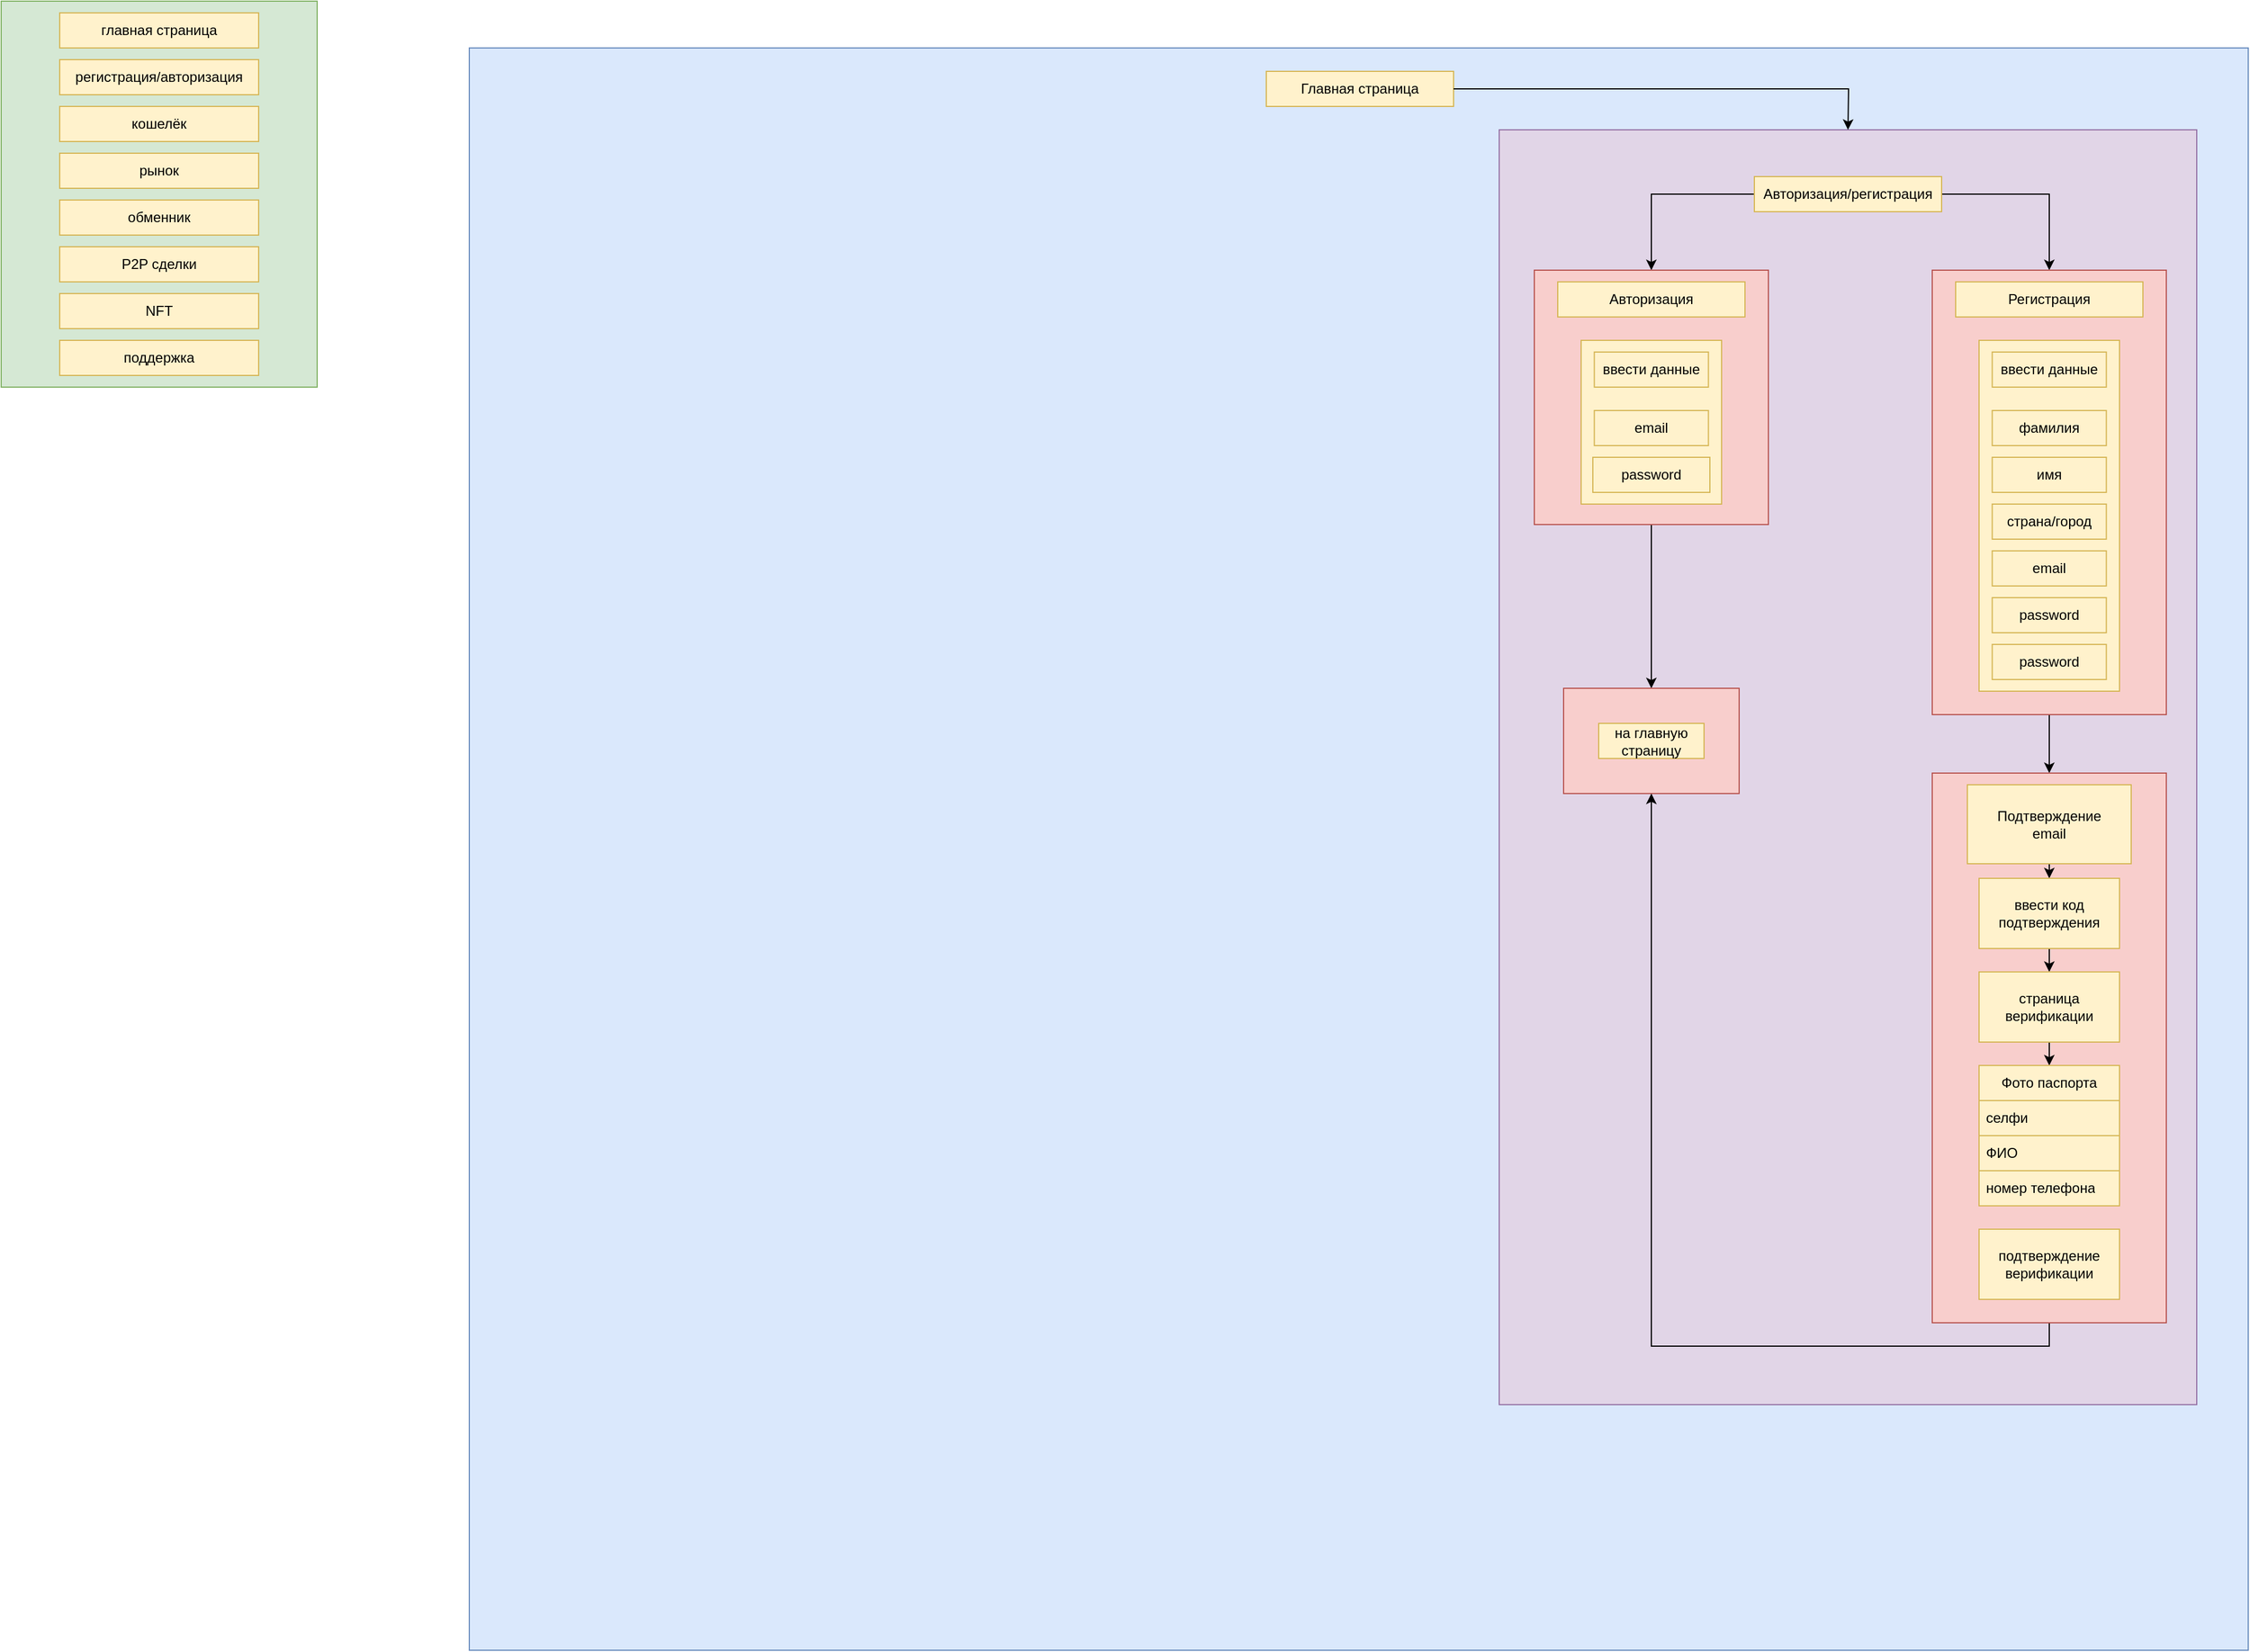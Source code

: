 <mxfile version="20.8.3" type="github">
  <diagram id="_3_pIXkezDL_m9sIujSu" name="Страница 1">
    <mxGraphModel dx="1883" dy="1293" grid="1" gridSize="10" guides="1" tooltips="1" connect="1" arrows="1" fold="1" page="1" pageScale="1" pageWidth="827" pageHeight="1169" math="0" shadow="0">
      <root>
        <mxCell id="0" />
        <mxCell id="1" parent="0" />
        <mxCell id="JYF0FqFIY5jHWDaa28IL-1" value="" style="rounded=0;whiteSpace=wrap;html=1;fillColor=#d5e8d4;strokeColor=#82b366;" vertex="1" parent="1">
          <mxGeometry x="160" y="30" width="270" height="330" as="geometry" />
        </mxCell>
        <mxCell id="JYF0FqFIY5jHWDaa28IL-2" value="" style="rounded=0;whiteSpace=wrap;html=1;fillColor=#fff2cc;strokeColor=#d6b656;" vertex="1" parent="1">
          <mxGeometry x="210" y="40" width="170" height="30" as="geometry" />
        </mxCell>
        <mxCell id="JYF0FqFIY5jHWDaa28IL-3" value="главная страница" style="text;html=1;align=center;verticalAlign=middle;whiteSpace=wrap;rounded=0;" vertex="1" parent="1">
          <mxGeometry x="240" y="40" width="110" height="30" as="geometry" />
        </mxCell>
        <mxCell id="JYF0FqFIY5jHWDaa28IL-6" value="" style="rounded=0;whiteSpace=wrap;html=1;fillColor=#fff2cc;strokeColor=#d6b656;" vertex="1" parent="1">
          <mxGeometry x="210" y="80" width="170" height="30" as="geometry" />
        </mxCell>
        <mxCell id="JYF0FqFIY5jHWDaa28IL-7" value="регистрация/авторизация" style="text;html=1;align=center;verticalAlign=middle;whiteSpace=wrap;rounded=0;" vertex="1" parent="1">
          <mxGeometry x="220" y="80" width="150" height="30" as="geometry" />
        </mxCell>
        <mxCell id="JYF0FqFIY5jHWDaa28IL-8" value="" style="rounded=0;whiteSpace=wrap;html=1;fillColor=#fff2cc;strokeColor=#d6b656;" vertex="1" parent="1">
          <mxGeometry x="210" y="120" width="170" height="30" as="geometry" />
        </mxCell>
        <mxCell id="JYF0FqFIY5jHWDaa28IL-9" value="кошелёк" style="text;html=1;align=center;verticalAlign=middle;whiteSpace=wrap;rounded=0;" vertex="1" parent="1">
          <mxGeometry x="240" y="120" width="110" height="30" as="geometry" />
        </mxCell>
        <mxCell id="JYF0FqFIY5jHWDaa28IL-10" value="" style="rounded=0;whiteSpace=wrap;html=1;fillColor=#fff2cc;strokeColor=#d6b656;" vertex="1" parent="1">
          <mxGeometry x="210" y="160" width="170" height="30" as="geometry" />
        </mxCell>
        <mxCell id="JYF0FqFIY5jHWDaa28IL-11" value="рынок" style="text;html=1;align=center;verticalAlign=middle;whiteSpace=wrap;rounded=0;" vertex="1" parent="1">
          <mxGeometry x="240" y="160" width="110" height="30" as="geometry" />
        </mxCell>
        <mxCell id="JYF0FqFIY5jHWDaa28IL-12" value="" style="rounded=0;whiteSpace=wrap;html=1;fillColor=#fff2cc;strokeColor=#d6b656;" vertex="1" parent="1">
          <mxGeometry x="210" y="200" width="170" height="30" as="geometry" />
        </mxCell>
        <mxCell id="JYF0FqFIY5jHWDaa28IL-13" value="обменник" style="text;html=1;align=center;verticalAlign=middle;whiteSpace=wrap;rounded=0;" vertex="1" parent="1">
          <mxGeometry x="240" y="200" width="110" height="30" as="geometry" />
        </mxCell>
        <mxCell id="JYF0FqFIY5jHWDaa28IL-14" value="" style="rounded=0;whiteSpace=wrap;html=1;fillColor=#fff2cc;strokeColor=#d6b656;" vertex="1" parent="1">
          <mxGeometry x="210" y="240" width="170" height="30" as="geometry" />
        </mxCell>
        <mxCell id="JYF0FqFIY5jHWDaa28IL-15" value="P2P сделки" style="text;html=1;align=center;verticalAlign=middle;whiteSpace=wrap;rounded=0;" vertex="1" parent="1">
          <mxGeometry x="240" y="240" width="110" height="30" as="geometry" />
        </mxCell>
        <mxCell id="JYF0FqFIY5jHWDaa28IL-16" value="" style="rounded=0;whiteSpace=wrap;html=1;fillColor=#fff2cc;strokeColor=#d6b656;" vertex="1" parent="1">
          <mxGeometry x="210" y="280" width="170" height="30" as="geometry" />
        </mxCell>
        <mxCell id="JYF0FqFIY5jHWDaa28IL-17" value="NFT" style="text;html=1;align=center;verticalAlign=middle;whiteSpace=wrap;rounded=0;" vertex="1" parent="1">
          <mxGeometry x="240" y="280" width="110" height="30" as="geometry" />
        </mxCell>
        <mxCell id="JYF0FqFIY5jHWDaa28IL-18" value="" style="rounded=0;whiteSpace=wrap;html=1;fillColor=#fff2cc;strokeColor=#d6b656;" vertex="1" parent="1">
          <mxGeometry x="210" y="320" width="170" height="30" as="geometry" />
        </mxCell>
        <mxCell id="JYF0FqFIY5jHWDaa28IL-19" value="поддержка" style="text;html=1;align=center;verticalAlign=middle;whiteSpace=wrap;rounded=0;" vertex="1" parent="1">
          <mxGeometry x="240" y="320" width="110" height="30" as="geometry" />
        </mxCell>
        <mxCell id="JYF0FqFIY5jHWDaa28IL-20" value="" style="rounded=0;whiteSpace=wrap;html=1;fillColor=#dae8fc;strokeColor=#6c8ebf;" vertex="1" parent="1">
          <mxGeometry x="560" y="70" width="1520" height="1370" as="geometry" />
        </mxCell>
        <mxCell id="JYF0FqFIY5jHWDaa28IL-21" value="Главная страница" style="text;html=1;strokeColor=#d6b656;fillColor=#fff2cc;align=center;verticalAlign=middle;whiteSpace=wrap;rounded=0;" vertex="1" parent="1">
          <mxGeometry x="1241" y="90" width="160" height="30" as="geometry" />
        </mxCell>
        <mxCell id="JYF0FqFIY5jHWDaa28IL-22" value="" style="rounded=0;whiteSpace=wrap;html=1;fillColor=#e1d5e7;strokeColor=#9673a6;" vertex="1" parent="1">
          <mxGeometry x="1440" y="140" width="596" height="1090" as="geometry" />
        </mxCell>
        <mxCell id="JYF0FqFIY5jHWDaa28IL-32" style="edgeStyle=orthogonalEdgeStyle;rounded=0;orthogonalLoop=1;jettySize=auto;html=1;exitX=0;exitY=0.5;exitDx=0;exitDy=0;" edge="1" parent="1" source="JYF0FqFIY5jHWDaa28IL-23" target="JYF0FqFIY5jHWDaa28IL-24">
          <mxGeometry relative="1" as="geometry" />
        </mxCell>
        <mxCell id="JYF0FqFIY5jHWDaa28IL-47" style="edgeStyle=orthogonalEdgeStyle;rounded=0;orthogonalLoop=1;jettySize=auto;html=1;entryX=0.5;entryY=0;entryDx=0;entryDy=0;exitX=1;exitY=0.5;exitDx=0;exitDy=0;" edge="1" parent="1" source="JYF0FqFIY5jHWDaa28IL-23" target="JYF0FqFIY5jHWDaa28IL-36">
          <mxGeometry relative="1" as="geometry" />
        </mxCell>
        <mxCell id="JYF0FqFIY5jHWDaa28IL-23" value="Авторизация/регистрация" style="text;html=1;strokeColor=#d6b656;fillColor=#fff2cc;align=center;verticalAlign=middle;whiteSpace=wrap;rounded=0;" vertex="1" parent="1">
          <mxGeometry x="1658" y="180" width="160" height="30" as="geometry" />
        </mxCell>
        <mxCell id="JYF0FqFIY5jHWDaa28IL-31" value="" style="edgeStyle=orthogonalEdgeStyle;rounded=0;orthogonalLoop=1;jettySize=auto;html=1;" edge="1" parent="1" source="JYF0FqFIY5jHWDaa28IL-24" target="JYF0FqFIY5jHWDaa28IL-28">
          <mxGeometry relative="1" as="geometry" />
        </mxCell>
        <mxCell id="JYF0FqFIY5jHWDaa28IL-24" value="" style="rounded=0;whiteSpace=wrap;html=1;fillColor=#f8cecc;strokeColor=#b85450;" vertex="1" parent="1">
          <mxGeometry x="1470" y="260" width="200" height="217.5" as="geometry" />
        </mxCell>
        <mxCell id="JYF0FqFIY5jHWDaa28IL-25" value="Авторизация" style="text;html=1;strokeColor=#d6b656;fillColor=#fff2cc;align=center;verticalAlign=middle;whiteSpace=wrap;rounded=0;" vertex="1" parent="1">
          <mxGeometry x="1490" y="270" width="160" height="30" as="geometry" />
        </mxCell>
        <mxCell id="JYF0FqFIY5jHWDaa28IL-28" value="" style="rounded=0;whiteSpace=wrap;html=1;fillColor=#f8cecc;strokeColor=#b85450;" vertex="1" parent="1">
          <mxGeometry x="1495" y="617.5" width="150" height="90" as="geometry" />
        </mxCell>
        <mxCell id="JYF0FqFIY5jHWDaa28IL-30" value="на главную страницу" style="text;html=1;strokeColor=#d6b656;fillColor=#fff2cc;align=center;verticalAlign=middle;whiteSpace=wrap;rounded=0;" vertex="1" parent="1">
          <mxGeometry x="1525" y="647.5" width="90" height="30" as="geometry" />
        </mxCell>
        <mxCell id="JYF0FqFIY5jHWDaa28IL-33" value="" style="rounded=0;whiteSpace=wrap;html=1;fillColor=#fff2cc;strokeColor=#d6b656;" vertex="1" parent="1">
          <mxGeometry x="1510" y="320" width="120" height="140" as="geometry" />
        </mxCell>
        <mxCell id="JYF0FqFIY5jHWDaa28IL-26" value="email" style="text;html=1;strokeColor=#d6b656;fillColor=#fff2cc;align=center;verticalAlign=middle;whiteSpace=wrap;rounded=0;" vertex="1" parent="1">
          <mxGeometry x="1521.25" y="380" width="97.5" height="30" as="geometry" />
        </mxCell>
        <mxCell id="JYF0FqFIY5jHWDaa28IL-27" value="password" style="text;html=1;strokeColor=#d6b656;fillColor=#fff2cc;align=center;verticalAlign=middle;whiteSpace=wrap;rounded=0;" vertex="1" parent="1">
          <mxGeometry x="1520" y="420" width="100" height="30" as="geometry" />
        </mxCell>
        <mxCell id="JYF0FqFIY5jHWDaa28IL-34" value="ввести данные" style="text;html=1;strokeColor=#d6b656;fillColor=#fff2cc;align=center;verticalAlign=middle;whiteSpace=wrap;rounded=0;" vertex="1" parent="1">
          <mxGeometry x="1521.25" y="330" width="97.5" height="30" as="geometry" />
        </mxCell>
        <mxCell id="JYF0FqFIY5jHWDaa28IL-46" style="edgeStyle=orthogonalEdgeStyle;rounded=0;orthogonalLoop=1;jettySize=auto;html=1;entryX=0.5;entryY=0;entryDx=0;entryDy=0;exitX=0.5;exitY=1;exitDx=0;exitDy=0;" edge="1" parent="1" source="JYF0FqFIY5jHWDaa28IL-36" target="JYF0FqFIY5jHWDaa28IL-49">
          <mxGeometry relative="1" as="geometry">
            <mxPoint x="1800" y="450" as="sourcePoint" />
          </mxGeometry>
        </mxCell>
        <mxCell id="JYF0FqFIY5jHWDaa28IL-36" value="" style="rounded=0;whiteSpace=wrap;html=1;fillColor=#f8cecc;strokeColor=#b85450;" vertex="1" parent="1">
          <mxGeometry x="1810" y="260" width="200" height="380" as="geometry" />
        </mxCell>
        <mxCell id="JYF0FqFIY5jHWDaa28IL-37" value="Регистрация" style="text;html=1;strokeColor=#d6b656;fillColor=#fff2cc;align=center;verticalAlign=middle;whiteSpace=wrap;rounded=0;" vertex="1" parent="1">
          <mxGeometry x="1830" y="270" width="160" height="30" as="geometry" />
        </mxCell>
        <mxCell id="JYF0FqFIY5jHWDaa28IL-38" value="" style="rounded=0;whiteSpace=wrap;html=1;fillColor=#fff2cc;strokeColor=#d6b656;" vertex="1" parent="1">
          <mxGeometry x="1850" y="320" width="120" height="300" as="geometry" />
        </mxCell>
        <mxCell id="JYF0FqFIY5jHWDaa28IL-39" value="ввести данные" style="text;html=1;strokeColor=#d6b656;fillColor=#fff2cc;align=center;verticalAlign=middle;whiteSpace=wrap;rounded=0;" vertex="1" parent="1">
          <mxGeometry x="1861.25" y="330" width="97.5" height="30" as="geometry" />
        </mxCell>
        <mxCell id="JYF0FqFIY5jHWDaa28IL-40" value="фамилия" style="text;html=1;strokeColor=#d6b656;fillColor=#fff2cc;align=center;verticalAlign=middle;whiteSpace=wrap;rounded=0;" vertex="1" parent="1">
          <mxGeometry x="1861.25" y="380" width="97.5" height="30" as="geometry" />
        </mxCell>
        <mxCell id="JYF0FqFIY5jHWDaa28IL-41" value="имя" style="text;html=1;strokeColor=#d6b656;fillColor=#fff2cc;align=center;verticalAlign=middle;whiteSpace=wrap;rounded=0;" vertex="1" parent="1">
          <mxGeometry x="1861.25" y="420" width="97.5" height="30" as="geometry" />
        </mxCell>
        <mxCell id="JYF0FqFIY5jHWDaa28IL-42" value="страна/город" style="text;html=1;strokeColor=#d6b656;fillColor=#fff2cc;align=center;verticalAlign=middle;whiteSpace=wrap;rounded=0;" vertex="1" parent="1">
          <mxGeometry x="1861.25" y="460" width="97.5" height="30" as="geometry" />
        </mxCell>
        <mxCell id="JYF0FqFIY5jHWDaa28IL-43" value="email" style="text;html=1;strokeColor=#d6b656;fillColor=#fff2cc;align=center;verticalAlign=middle;whiteSpace=wrap;rounded=0;" vertex="1" parent="1">
          <mxGeometry x="1861.25" y="500" width="97.5" height="30" as="geometry" />
        </mxCell>
        <mxCell id="JYF0FqFIY5jHWDaa28IL-44" value="password" style="text;html=1;strokeColor=#d6b656;fillColor=#fff2cc;align=center;verticalAlign=middle;whiteSpace=wrap;rounded=0;" vertex="1" parent="1">
          <mxGeometry x="1861.25" y="540" width="97.5" height="30" as="geometry" />
        </mxCell>
        <mxCell id="JYF0FqFIY5jHWDaa28IL-45" value="password" style="text;html=1;strokeColor=#d6b656;fillColor=#fff2cc;align=center;verticalAlign=middle;whiteSpace=wrap;rounded=0;" vertex="1" parent="1">
          <mxGeometry x="1861.25" y="580" width="97.5" height="30" as="geometry" />
        </mxCell>
        <mxCell id="JYF0FqFIY5jHWDaa28IL-48" style="edgeStyle=orthogonalEdgeStyle;rounded=0;orthogonalLoop=1;jettySize=auto;html=1;" edge="1" parent="1" source="JYF0FqFIY5jHWDaa28IL-21">
          <mxGeometry relative="1" as="geometry">
            <mxPoint x="1738" y="140" as="targetPoint" />
          </mxGeometry>
        </mxCell>
        <mxCell id="JYF0FqFIY5jHWDaa28IL-67" style="edgeStyle=orthogonalEdgeStyle;rounded=0;orthogonalLoop=1;jettySize=auto;html=1;exitX=0.5;exitY=1;exitDx=0;exitDy=0;entryX=0.5;entryY=1;entryDx=0;entryDy=0;" edge="1" parent="1" source="JYF0FqFIY5jHWDaa28IL-49" target="JYF0FqFIY5jHWDaa28IL-28">
          <mxGeometry relative="1" as="geometry" />
        </mxCell>
        <mxCell id="JYF0FqFIY5jHWDaa28IL-49" value="" style="rounded=0;whiteSpace=wrap;html=1;fillColor=#f8cecc;strokeColor=#b85450;" vertex="1" parent="1">
          <mxGeometry x="1810" y="690" width="200" height="470" as="geometry" />
        </mxCell>
        <mxCell id="JYF0FqFIY5jHWDaa28IL-56" style="edgeStyle=orthogonalEdgeStyle;rounded=0;orthogonalLoop=1;jettySize=auto;html=1;exitX=0.5;exitY=1;exitDx=0;exitDy=0;entryX=0.5;entryY=0;entryDx=0;entryDy=0;" edge="1" parent="1" source="JYF0FqFIY5jHWDaa28IL-50" target="JYF0FqFIY5jHWDaa28IL-52">
          <mxGeometry relative="1" as="geometry" />
        </mxCell>
        <mxCell id="JYF0FqFIY5jHWDaa28IL-50" value="" style="rounded=0;whiteSpace=wrap;html=1;fillColor=#fff2cc;strokeColor=#d6b656;" vertex="1" parent="1">
          <mxGeometry x="1840" y="700" width="140" height="67.5" as="geometry" />
        </mxCell>
        <mxCell id="JYF0FqFIY5jHWDaa28IL-57" style="edgeStyle=orthogonalEdgeStyle;rounded=0;orthogonalLoop=1;jettySize=auto;html=1;exitX=0.5;exitY=1;exitDx=0;exitDy=0;entryX=0.5;entryY=0;entryDx=0;entryDy=0;" edge="1" parent="1" source="JYF0FqFIY5jHWDaa28IL-52" target="JYF0FqFIY5jHWDaa28IL-53">
          <mxGeometry relative="1" as="geometry" />
        </mxCell>
        <mxCell id="JYF0FqFIY5jHWDaa28IL-52" value="ввести код подтверждения" style="rounded=0;whiteSpace=wrap;html=1;fillColor=#fff2cc;strokeColor=#d6b656;" vertex="1" parent="1">
          <mxGeometry x="1850" y="780" width="120" height="60" as="geometry" />
        </mxCell>
        <mxCell id="JYF0FqFIY5jHWDaa28IL-63" style="edgeStyle=orthogonalEdgeStyle;rounded=0;orthogonalLoop=1;jettySize=auto;html=1;exitX=0.5;exitY=1;exitDx=0;exitDy=0;entryX=0.5;entryY=0;entryDx=0;entryDy=0;" edge="1" parent="1" source="JYF0FqFIY5jHWDaa28IL-53">
          <mxGeometry relative="1" as="geometry">
            <mxPoint x="1910" y="940" as="targetPoint" />
          </mxGeometry>
        </mxCell>
        <mxCell id="JYF0FqFIY5jHWDaa28IL-53" value="страница верификации" style="rounded=0;whiteSpace=wrap;html=1;fillColor=#fff2cc;strokeColor=#d6b656;" vertex="1" parent="1">
          <mxGeometry x="1850" y="860" width="120" height="60" as="geometry" />
        </mxCell>
        <mxCell id="JYF0FqFIY5jHWDaa28IL-54" value="Подтверждение email" style="text;html=1;strokeColor=none;fillColor=none;align=center;verticalAlign=middle;whiteSpace=wrap;rounded=0;" vertex="1" parent="1">
          <mxGeometry x="1880" y="719" width="60" height="30" as="geometry" />
        </mxCell>
        <mxCell id="JYF0FqFIY5jHWDaa28IL-59" value="Фото паспорта" style="swimlane;fontStyle=0;childLayout=stackLayout;horizontal=1;startSize=30;horizontalStack=0;resizeParent=1;resizeParentMax=0;resizeLast=0;collapsible=1;marginBottom=0;whiteSpace=wrap;html=1;fillColor=#fff2cc;strokeColor=#d6b656;" vertex="1" parent="1">
          <mxGeometry x="1850" y="940" width="120" height="120" as="geometry" />
        </mxCell>
        <mxCell id="JYF0FqFIY5jHWDaa28IL-60" value="селфи" style="text;strokeColor=#d6b656;fillColor=#fff2cc;align=left;verticalAlign=middle;spacingLeft=4;spacingRight=4;overflow=hidden;points=[[0,0.5],[1,0.5]];portConstraint=eastwest;rotatable=0;whiteSpace=wrap;html=1;" vertex="1" parent="JYF0FqFIY5jHWDaa28IL-59">
          <mxGeometry y="30" width="120" height="30" as="geometry" />
        </mxCell>
        <mxCell id="JYF0FqFIY5jHWDaa28IL-61" value="ФИО" style="text;strokeColor=#d6b656;fillColor=#fff2cc;align=left;verticalAlign=middle;spacingLeft=4;spacingRight=4;overflow=hidden;points=[[0,0.5],[1,0.5]];portConstraint=eastwest;rotatable=0;whiteSpace=wrap;html=1;" vertex="1" parent="JYF0FqFIY5jHWDaa28IL-59">
          <mxGeometry y="60" width="120" height="30" as="geometry" />
        </mxCell>
        <mxCell id="JYF0FqFIY5jHWDaa28IL-62" value="номер телефона" style="text;strokeColor=#d6b656;fillColor=#fff2cc;align=left;verticalAlign=middle;spacingLeft=4;spacingRight=4;overflow=hidden;points=[[0,0.5],[1,0.5]];portConstraint=eastwest;rotatable=0;whiteSpace=wrap;html=1;" vertex="1" parent="JYF0FqFIY5jHWDaa28IL-59">
          <mxGeometry y="90" width="120" height="30" as="geometry" />
        </mxCell>
        <mxCell id="JYF0FqFIY5jHWDaa28IL-66" value="подтверждение верификации" style="rounded=0;whiteSpace=wrap;html=1;fillColor=#fff2cc;strokeColor=#d6b656;" vertex="1" parent="1">
          <mxGeometry x="1850" y="1080" width="120" height="60" as="geometry" />
        </mxCell>
      </root>
    </mxGraphModel>
  </diagram>
</mxfile>
